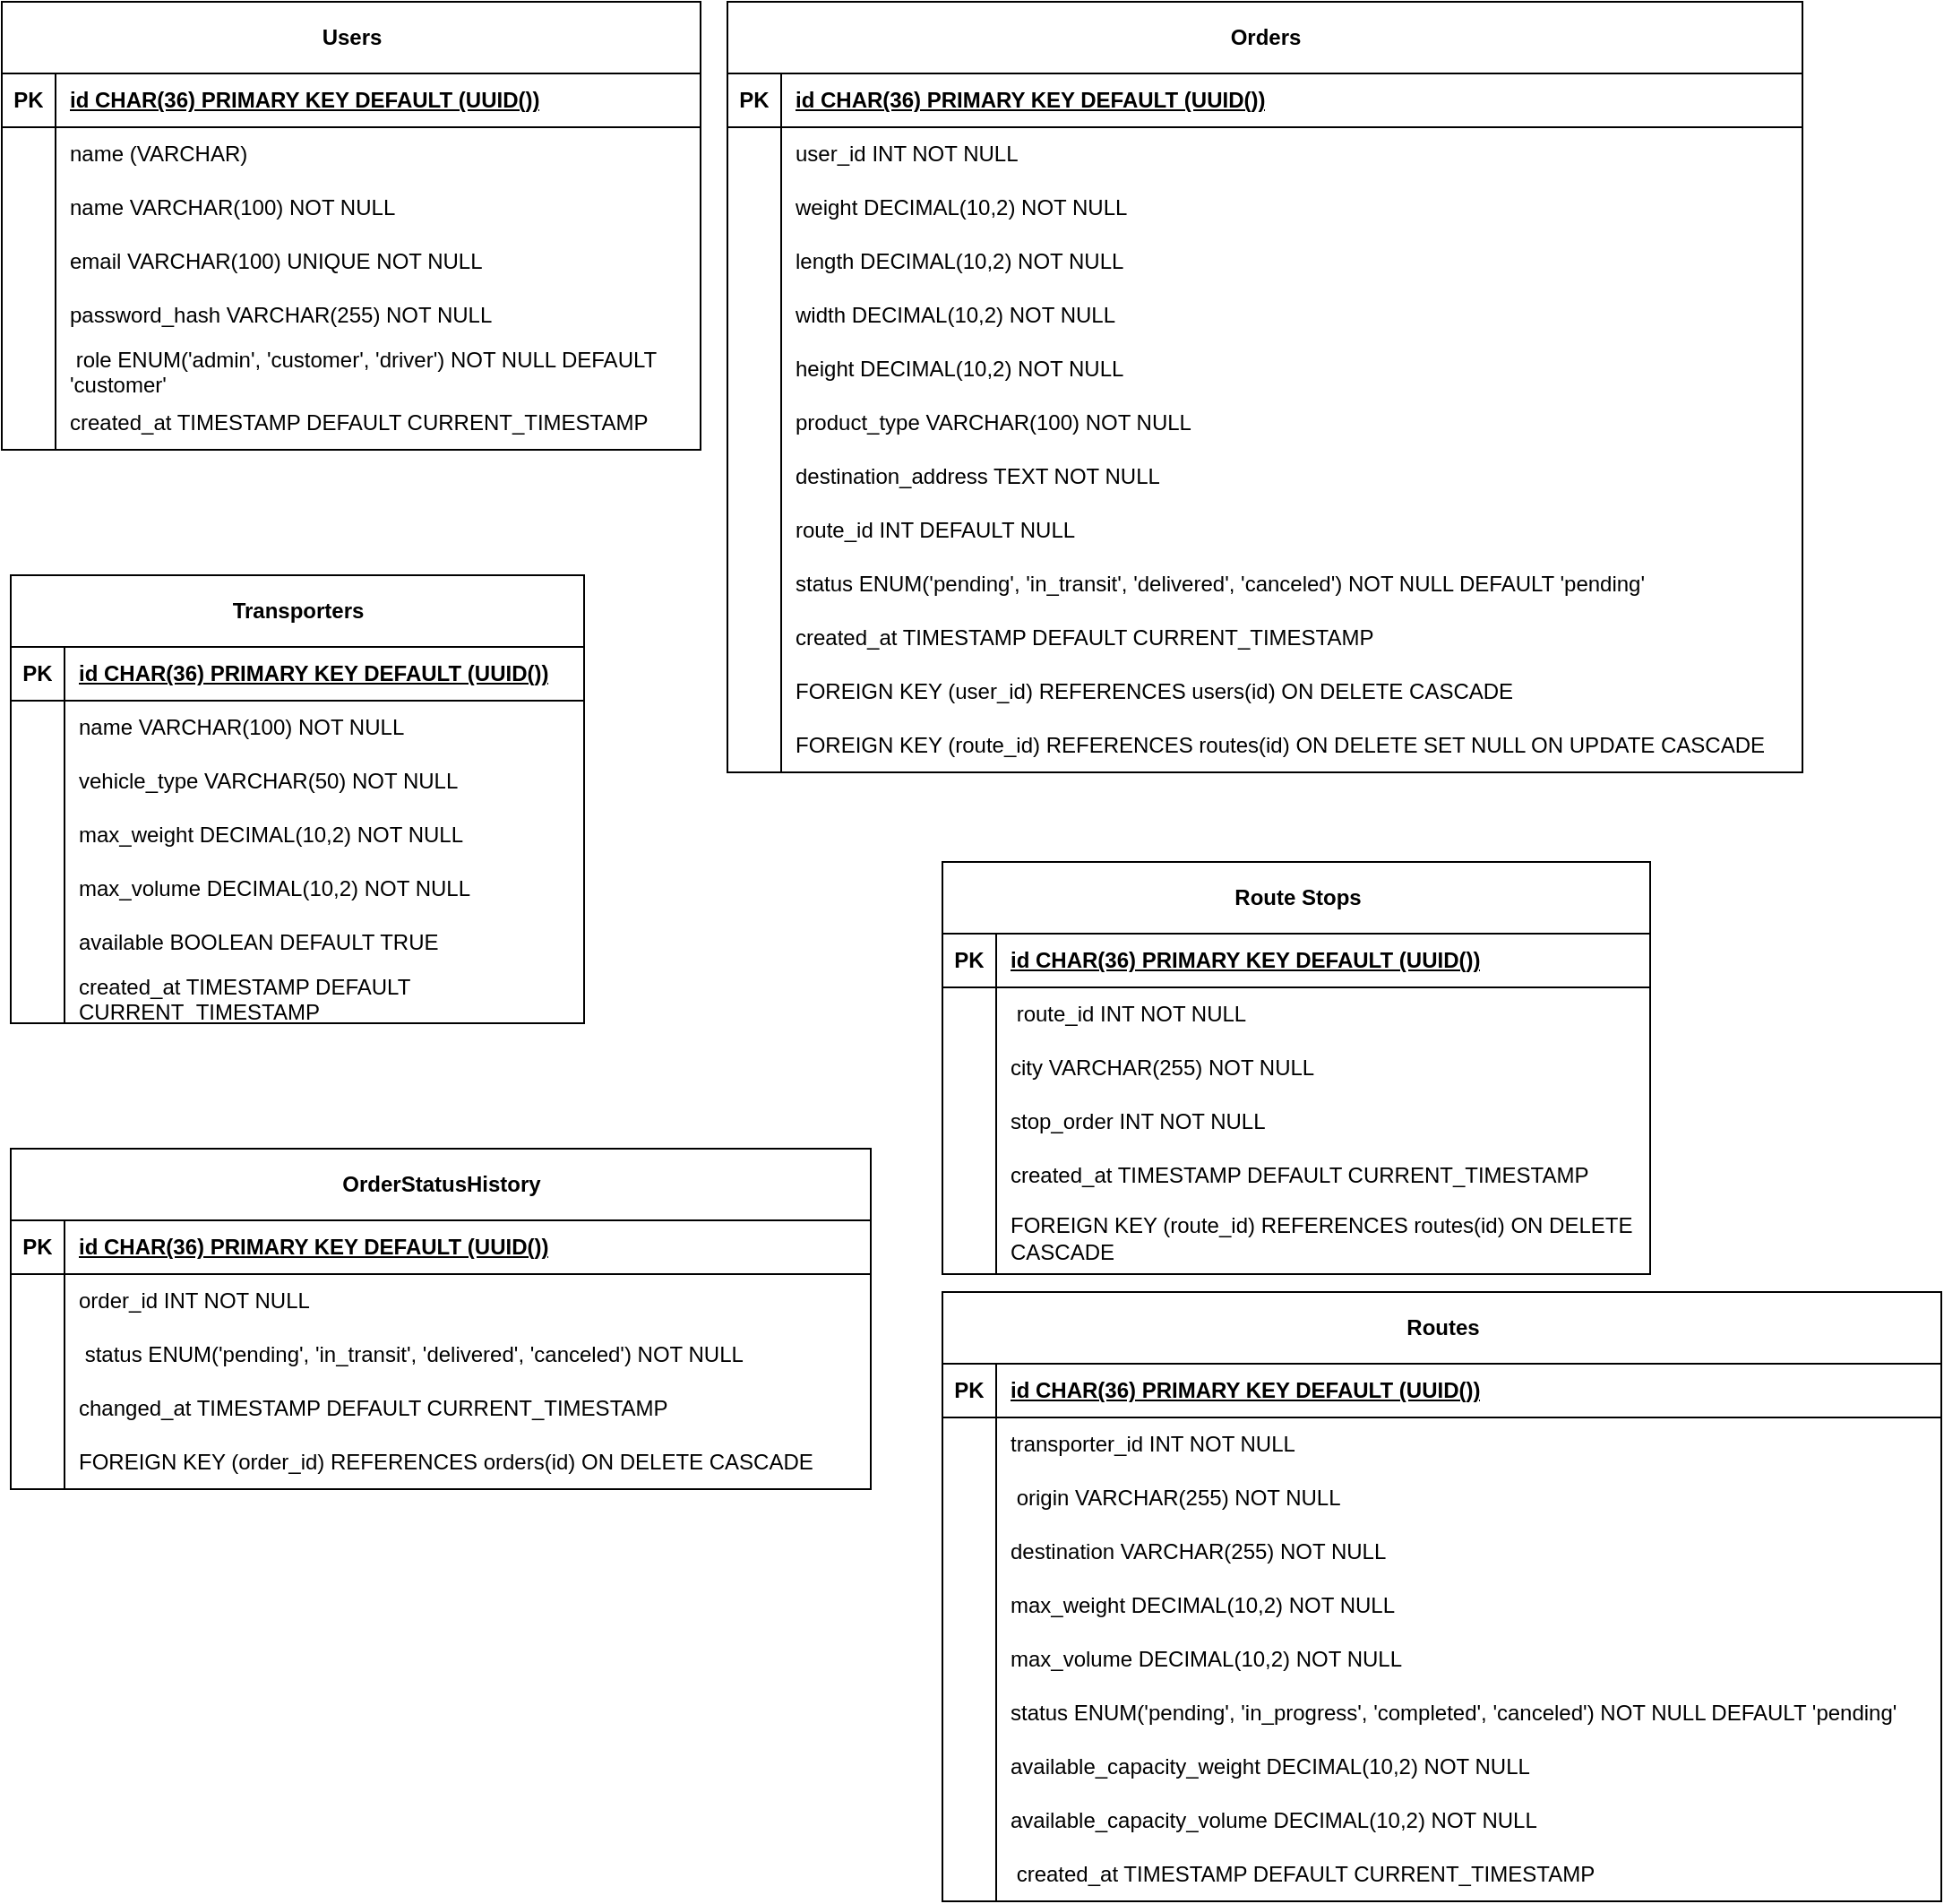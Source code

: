 <mxfile version="26.0.11">
  <diagram id="R2lEEEUBdFMjLlhIrx00" name="Page-1">
    <mxGraphModel dx="1163" dy="1170" grid="1" gridSize="10" guides="1" tooltips="1" connect="1" arrows="1" fold="1" page="1" pageScale="1" pageWidth="850" pageHeight="1100" math="0" shadow="0" extFonts="Permanent Marker^https://fonts.googleapis.com/css?family=Permanent+Marker">
      <root>
        <mxCell id="0" />
        <mxCell id="1" parent="0" />
        <mxCell id="r4s87fFPxj2cqv9Bb6Lu-6" value="Users" style="shape=table;startSize=40;container=1;collapsible=1;childLayout=tableLayout;fixedRows=1;rowLines=0;fontStyle=1;align=center;resizeLast=1;html=1;" vertex="1" parent="1">
          <mxGeometry x="35" y="40" width="390" height="250" as="geometry">
            <mxRectangle x="40" y="40" width="70" height="40" as="alternateBounds" />
          </mxGeometry>
        </mxCell>
        <mxCell id="r4s87fFPxj2cqv9Bb6Lu-7" value="" style="shape=tableRow;horizontal=0;startSize=0;swimlaneHead=0;swimlaneBody=0;fillColor=none;collapsible=0;dropTarget=0;points=[[0,0.5],[1,0.5]];portConstraint=eastwest;top=0;left=0;right=0;bottom=1;" vertex="1" parent="r4s87fFPxj2cqv9Bb6Lu-6">
          <mxGeometry y="40" width="390" height="30" as="geometry" />
        </mxCell>
        <mxCell id="r4s87fFPxj2cqv9Bb6Lu-8" value="PK" style="shape=partialRectangle;connectable=0;fillColor=none;top=0;left=0;bottom=0;right=0;fontStyle=1;overflow=hidden;whiteSpace=wrap;html=1;" vertex="1" parent="r4s87fFPxj2cqv9Bb6Lu-7">
          <mxGeometry width="30" height="30" as="geometry">
            <mxRectangle width="30" height="30" as="alternateBounds" />
          </mxGeometry>
        </mxCell>
        <mxCell id="r4s87fFPxj2cqv9Bb6Lu-9" value="id CHAR(36) PRIMARY KEY DEFAULT (UUID())" style="shape=partialRectangle;connectable=0;fillColor=none;top=0;left=0;bottom=0;right=0;align=left;spacingLeft=6;fontStyle=5;overflow=hidden;whiteSpace=wrap;html=1;" vertex="1" parent="r4s87fFPxj2cqv9Bb6Lu-7">
          <mxGeometry x="30" width="360" height="30" as="geometry">
            <mxRectangle width="360" height="30" as="alternateBounds" />
          </mxGeometry>
        </mxCell>
        <mxCell id="r4s87fFPxj2cqv9Bb6Lu-10" value="" style="shape=tableRow;horizontal=0;startSize=0;swimlaneHead=0;swimlaneBody=0;fillColor=none;collapsible=0;dropTarget=0;points=[[0,0.5],[1,0.5]];portConstraint=eastwest;top=0;left=0;right=0;bottom=0;" vertex="1" parent="r4s87fFPxj2cqv9Bb6Lu-6">
          <mxGeometry y="70" width="390" height="30" as="geometry" />
        </mxCell>
        <mxCell id="r4s87fFPxj2cqv9Bb6Lu-11" value="" style="shape=partialRectangle;connectable=0;fillColor=none;top=0;left=0;bottom=0;right=0;editable=1;overflow=hidden;whiteSpace=wrap;html=1;" vertex="1" parent="r4s87fFPxj2cqv9Bb6Lu-10">
          <mxGeometry width="30" height="30" as="geometry">
            <mxRectangle width="30" height="30" as="alternateBounds" />
          </mxGeometry>
        </mxCell>
        <mxCell id="r4s87fFPxj2cqv9Bb6Lu-12" value="&lt;span data-end=&quot;1705&quot; data-start=&quot;1697&quot;&gt;name&lt;/span&gt; (VARCHAR)" style="shape=partialRectangle;connectable=0;fillColor=none;top=0;left=0;bottom=0;right=0;align=left;spacingLeft=6;overflow=hidden;whiteSpace=wrap;html=1;" vertex="1" parent="r4s87fFPxj2cqv9Bb6Lu-10">
          <mxGeometry x="30" width="360" height="30" as="geometry">
            <mxRectangle width="360" height="30" as="alternateBounds" />
          </mxGeometry>
        </mxCell>
        <mxCell id="r4s87fFPxj2cqv9Bb6Lu-13" value="" style="shape=tableRow;horizontal=0;startSize=0;swimlaneHead=0;swimlaneBody=0;fillColor=none;collapsible=0;dropTarget=0;points=[[0,0.5],[1,0.5]];portConstraint=eastwest;top=0;left=0;right=0;bottom=0;" vertex="1" parent="r4s87fFPxj2cqv9Bb6Lu-6">
          <mxGeometry y="100" width="390" height="30" as="geometry" />
        </mxCell>
        <mxCell id="r4s87fFPxj2cqv9Bb6Lu-14" value="" style="shape=partialRectangle;connectable=0;fillColor=none;top=0;left=0;bottom=0;right=0;editable=1;overflow=hidden;whiteSpace=wrap;html=1;" vertex="1" parent="r4s87fFPxj2cqv9Bb6Lu-13">
          <mxGeometry width="30" height="30" as="geometry">
            <mxRectangle width="30" height="30" as="alternateBounds" />
          </mxGeometry>
        </mxCell>
        <mxCell id="r4s87fFPxj2cqv9Bb6Lu-15" value="name VARCHAR(100) NOT NULL" style="shape=partialRectangle;connectable=0;fillColor=none;top=0;left=0;bottom=0;right=0;align=left;spacingLeft=6;overflow=hidden;whiteSpace=wrap;html=1;" vertex="1" parent="r4s87fFPxj2cqv9Bb6Lu-13">
          <mxGeometry x="30" width="360" height="30" as="geometry">
            <mxRectangle width="360" height="30" as="alternateBounds" />
          </mxGeometry>
        </mxCell>
        <mxCell id="r4s87fFPxj2cqv9Bb6Lu-16" value="" style="shape=tableRow;horizontal=0;startSize=0;swimlaneHead=0;swimlaneBody=0;fillColor=none;collapsible=0;dropTarget=0;points=[[0,0.5],[1,0.5]];portConstraint=eastwest;top=0;left=0;right=0;bottom=0;" vertex="1" parent="r4s87fFPxj2cqv9Bb6Lu-6">
          <mxGeometry y="130" width="390" height="30" as="geometry" />
        </mxCell>
        <mxCell id="r4s87fFPxj2cqv9Bb6Lu-17" value="" style="shape=partialRectangle;connectable=0;fillColor=none;top=0;left=0;bottom=0;right=0;editable=1;overflow=hidden;whiteSpace=wrap;html=1;" vertex="1" parent="r4s87fFPxj2cqv9Bb6Lu-16">
          <mxGeometry width="30" height="30" as="geometry">
            <mxRectangle width="30" height="30" as="alternateBounds" />
          </mxGeometry>
        </mxCell>
        <mxCell id="r4s87fFPxj2cqv9Bb6Lu-18" value="email VARCHAR(100) UNIQUE NOT NULL" style="shape=partialRectangle;connectable=0;fillColor=none;top=0;left=0;bottom=0;right=0;align=left;spacingLeft=6;overflow=hidden;whiteSpace=wrap;html=1;" vertex="1" parent="r4s87fFPxj2cqv9Bb6Lu-16">
          <mxGeometry x="30" width="360" height="30" as="geometry">
            <mxRectangle width="360" height="30" as="alternateBounds" />
          </mxGeometry>
        </mxCell>
        <mxCell id="r4s87fFPxj2cqv9Bb6Lu-80" value="" style="shape=tableRow;horizontal=0;startSize=0;swimlaneHead=0;swimlaneBody=0;fillColor=none;collapsible=0;dropTarget=0;points=[[0,0.5],[1,0.5]];portConstraint=eastwest;top=0;left=0;right=0;bottom=0;" vertex="1" parent="r4s87fFPxj2cqv9Bb6Lu-6">
          <mxGeometry y="160" width="390" height="30" as="geometry" />
        </mxCell>
        <mxCell id="r4s87fFPxj2cqv9Bb6Lu-81" value="" style="shape=partialRectangle;connectable=0;fillColor=none;top=0;left=0;bottom=0;right=0;editable=1;overflow=hidden;whiteSpace=wrap;html=1;" vertex="1" parent="r4s87fFPxj2cqv9Bb6Lu-80">
          <mxGeometry width="30" height="30" as="geometry">
            <mxRectangle width="30" height="30" as="alternateBounds" />
          </mxGeometry>
        </mxCell>
        <mxCell id="r4s87fFPxj2cqv9Bb6Lu-82" value="password_hash VARCHAR(255) NOT NULL" style="shape=partialRectangle;connectable=0;fillColor=none;top=0;left=0;bottom=0;right=0;align=left;spacingLeft=6;overflow=hidden;whiteSpace=wrap;html=1;" vertex="1" parent="r4s87fFPxj2cqv9Bb6Lu-80">
          <mxGeometry x="30" width="360" height="30" as="geometry">
            <mxRectangle width="360" height="30" as="alternateBounds" />
          </mxGeometry>
        </mxCell>
        <mxCell id="r4s87fFPxj2cqv9Bb6Lu-83" value="" style="shape=tableRow;horizontal=0;startSize=0;swimlaneHead=0;swimlaneBody=0;fillColor=none;collapsible=0;dropTarget=0;points=[[0,0.5],[1,0.5]];portConstraint=eastwest;top=0;left=0;right=0;bottom=0;" vertex="1" parent="r4s87fFPxj2cqv9Bb6Lu-6">
          <mxGeometry y="190" width="390" height="30" as="geometry" />
        </mxCell>
        <mxCell id="r4s87fFPxj2cqv9Bb6Lu-84" value="" style="shape=partialRectangle;connectable=0;fillColor=none;top=0;left=0;bottom=0;right=0;editable=1;overflow=hidden;whiteSpace=wrap;html=1;" vertex="1" parent="r4s87fFPxj2cqv9Bb6Lu-83">
          <mxGeometry width="30" height="30" as="geometry">
            <mxRectangle width="30" height="30" as="alternateBounds" />
          </mxGeometry>
        </mxCell>
        <mxCell id="r4s87fFPxj2cqv9Bb6Lu-85" value="&amp;nbsp;role ENUM(&#39;admin&#39;, &#39;customer&#39;, &#39;driver&#39;) NOT NULL DEFAULT &#39;customer&#39;" style="shape=partialRectangle;connectable=0;fillColor=none;top=0;left=0;bottom=0;right=0;align=left;spacingLeft=6;overflow=hidden;whiteSpace=wrap;html=1;" vertex="1" parent="r4s87fFPxj2cqv9Bb6Lu-83">
          <mxGeometry x="30" width="360" height="30" as="geometry">
            <mxRectangle width="360" height="30" as="alternateBounds" />
          </mxGeometry>
        </mxCell>
        <mxCell id="r4s87fFPxj2cqv9Bb6Lu-101" value="" style="shape=tableRow;horizontal=0;startSize=0;swimlaneHead=0;swimlaneBody=0;fillColor=none;collapsible=0;dropTarget=0;points=[[0,0.5],[1,0.5]];portConstraint=eastwest;top=0;left=0;right=0;bottom=0;" vertex="1" parent="r4s87fFPxj2cqv9Bb6Lu-6">
          <mxGeometry y="220" width="390" height="30" as="geometry" />
        </mxCell>
        <mxCell id="r4s87fFPxj2cqv9Bb6Lu-102" value="" style="shape=partialRectangle;connectable=0;fillColor=none;top=0;left=0;bottom=0;right=0;editable=1;overflow=hidden;whiteSpace=wrap;html=1;" vertex="1" parent="r4s87fFPxj2cqv9Bb6Lu-101">
          <mxGeometry width="30" height="30" as="geometry">
            <mxRectangle width="30" height="30" as="alternateBounds" />
          </mxGeometry>
        </mxCell>
        <mxCell id="r4s87fFPxj2cqv9Bb6Lu-103" value="created_at TIMESTAMP DEFAULT CURRENT_TIMESTAMP" style="shape=partialRectangle;connectable=0;fillColor=none;top=0;left=0;bottom=0;right=0;align=left;spacingLeft=6;overflow=hidden;whiteSpace=wrap;html=1;" vertex="1" parent="r4s87fFPxj2cqv9Bb6Lu-101">
          <mxGeometry x="30" width="360" height="30" as="geometry">
            <mxRectangle width="360" height="30" as="alternateBounds" />
          </mxGeometry>
        </mxCell>
        <mxCell id="r4s87fFPxj2cqv9Bb6Lu-19" value="Orders" style="shape=table;startSize=40;container=1;collapsible=1;childLayout=tableLayout;fixedRows=1;rowLines=0;fontStyle=1;align=center;resizeLast=1;html=1;" vertex="1" parent="1">
          <mxGeometry x="440" y="40" width="600" height="430" as="geometry" />
        </mxCell>
        <mxCell id="r4s87fFPxj2cqv9Bb6Lu-20" value="" style="shape=tableRow;horizontal=0;startSize=0;swimlaneHead=0;swimlaneBody=0;fillColor=none;collapsible=0;dropTarget=0;points=[[0,0.5],[1,0.5]];portConstraint=eastwest;top=0;left=0;right=0;bottom=1;" vertex="1" parent="r4s87fFPxj2cqv9Bb6Lu-19">
          <mxGeometry y="40" width="600" height="30" as="geometry" />
        </mxCell>
        <mxCell id="r4s87fFPxj2cqv9Bb6Lu-21" value="PK" style="shape=partialRectangle;connectable=0;fillColor=none;top=0;left=0;bottom=0;right=0;fontStyle=1;overflow=hidden;whiteSpace=wrap;html=1;" vertex="1" parent="r4s87fFPxj2cqv9Bb6Lu-20">
          <mxGeometry width="30" height="30" as="geometry">
            <mxRectangle width="30" height="30" as="alternateBounds" />
          </mxGeometry>
        </mxCell>
        <mxCell id="r4s87fFPxj2cqv9Bb6Lu-22" value="id CHAR(36) PRIMARY KEY DEFAULT (UUID())" style="shape=partialRectangle;connectable=0;fillColor=none;top=0;left=0;bottom=0;right=0;align=left;spacingLeft=6;fontStyle=5;overflow=hidden;whiteSpace=wrap;html=1;" vertex="1" parent="r4s87fFPxj2cqv9Bb6Lu-20">
          <mxGeometry x="30" width="570" height="30" as="geometry">
            <mxRectangle width="570" height="30" as="alternateBounds" />
          </mxGeometry>
        </mxCell>
        <mxCell id="r4s87fFPxj2cqv9Bb6Lu-23" value="" style="shape=tableRow;horizontal=0;startSize=0;swimlaneHead=0;swimlaneBody=0;fillColor=none;collapsible=0;dropTarget=0;points=[[0,0.5],[1,0.5]];portConstraint=eastwest;top=0;left=0;right=0;bottom=0;" vertex="1" parent="r4s87fFPxj2cqv9Bb6Lu-19">
          <mxGeometry y="70" width="600" height="30" as="geometry" />
        </mxCell>
        <mxCell id="r4s87fFPxj2cqv9Bb6Lu-24" value="" style="shape=partialRectangle;connectable=0;fillColor=none;top=0;left=0;bottom=0;right=0;editable=1;overflow=hidden;whiteSpace=wrap;html=1;" vertex="1" parent="r4s87fFPxj2cqv9Bb6Lu-23">
          <mxGeometry width="30" height="30" as="geometry">
            <mxRectangle width="30" height="30" as="alternateBounds" />
          </mxGeometry>
        </mxCell>
        <mxCell id="r4s87fFPxj2cqv9Bb6Lu-25" value="user_id INT NOT NULL" style="shape=partialRectangle;connectable=0;fillColor=none;top=0;left=0;bottom=0;right=0;align=left;spacingLeft=6;overflow=hidden;whiteSpace=wrap;html=1;" vertex="1" parent="r4s87fFPxj2cqv9Bb6Lu-23">
          <mxGeometry x="30" width="570" height="30" as="geometry">
            <mxRectangle width="570" height="30" as="alternateBounds" />
          </mxGeometry>
        </mxCell>
        <mxCell id="r4s87fFPxj2cqv9Bb6Lu-26" value="" style="shape=tableRow;horizontal=0;startSize=0;swimlaneHead=0;swimlaneBody=0;fillColor=none;collapsible=0;dropTarget=0;points=[[0,0.5],[1,0.5]];portConstraint=eastwest;top=0;left=0;right=0;bottom=0;" vertex="1" parent="r4s87fFPxj2cqv9Bb6Lu-19">
          <mxGeometry y="100" width="600" height="30" as="geometry" />
        </mxCell>
        <mxCell id="r4s87fFPxj2cqv9Bb6Lu-27" value="" style="shape=partialRectangle;connectable=0;fillColor=none;top=0;left=0;bottom=0;right=0;editable=1;overflow=hidden;whiteSpace=wrap;html=1;" vertex="1" parent="r4s87fFPxj2cqv9Bb6Lu-26">
          <mxGeometry width="30" height="30" as="geometry">
            <mxRectangle width="30" height="30" as="alternateBounds" />
          </mxGeometry>
        </mxCell>
        <mxCell id="r4s87fFPxj2cqv9Bb6Lu-28" value="weight DECIMAL(10,2) NOT NULL" style="shape=partialRectangle;connectable=0;fillColor=none;top=0;left=0;bottom=0;right=0;align=left;spacingLeft=6;overflow=hidden;whiteSpace=wrap;html=1;" vertex="1" parent="r4s87fFPxj2cqv9Bb6Lu-26">
          <mxGeometry x="30" width="570" height="30" as="geometry">
            <mxRectangle width="570" height="30" as="alternateBounds" />
          </mxGeometry>
        </mxCell>
        <mxCell id="r4s87fFPxj2cqv9Bb6Lu-29" value="" style="shape=tableRow;horizontal=0;startSize=0;swimlaneHead=0;swimlaneBody=0;fillColor=none;collapsible=0;dropTarget=0;points=[[0,0.5],[1,0.5]];portConstraint=eastwest;top=0;left=0;right=0;bottom=0;" vertex="1" parent="r4s87fFPxj2cqv9Bb6Lu-19">
          <mxGeometry y="130" width="600" height="30" as="geometry" />
        </mxCell>
        <mxCell id="r4s87fFPxj2cqv9Bb6Lu-30" value="" style="shape=partialRectangle;connectable=0;fillColor=none;top=0;left=0;bottom=0;right=0;editable=1;overflow=hidden;whiteSpace=wrap;html=1;" vertex="1" parent="r4s87fFPxj2cqv9Bb6Lu-29">
          <mxGeometry width="30" height="30" as="geometry">
            <mxRectangle width="30" height="30" as="alternateBounds" />
          </mxGeometry>
        </mxCell>
        <mxCell id="r4s87fFPxj2cqv9Bb6Lu-31" value="length DECIMAL(10,2) NOT NULL" style="shape=partialRectangle;connectable=0;fillColor=none;top=0;left=0;bottom=0;right=0;align=left;spacingLeft=6;overflow=hidden;whiteSpace=wrap;html=1;" vertex="1" parent="r4s87fFPxj2cqv9Bb6Lu-29">
          <mxGeometry x="30" width="570" height="30" as="geometry">
            <mxRectangle width="570" height="30" as="alternateBounds" />
          </mxGeometry>
        </mxCell>
        <mxCell id="r4s87fFPxj2cqv9Bb6Lu-86" value="" style="shape=tableRow;horizontal=0;startSize=0;swimlaneHead=0;swimlaneBody=0;fillColor=none;collapsible=0;dropTarget=0;points=[[0,0.5],[1,0.5]];portConstraint=eastwest;top=0;left=0;right=0;bottom=0;" vertex="1" parent="r4s87fFPxj2cqv9Bb6Lu-19">
          <mxGeometry y="160" width="600" height="30" as="geometry" />
        </mxCell>
        <mxCell id="r4s87fFPxj2cqv9Bb6Lu-87" value="" style="shape=partialRectangle;connectable=0;fillColor=none;top=0;left=0;bottom=0;right=0;editable=1;overflow=hidden;whiteSpace=wrap;html=1;" vertex="1" parent="r4s87fFPxj2cqv9Bb6Lu-86">
          <mxGeometry width="30" height="30" as="geometry">
            <mxRectangle width="30" height="30" as="alternateBounds" />
          </mxGeometry>
        </mxCell>
        <mxCell id="r4s87fFPxj2cqv9Bb6Lu-88" value="width DECIMAL(10,2) NOT NULL" style="shape=partialRectangle;connectable=0;fillColor=none;top=0;left=0;bottom=0;right=0;align=left;spacingLeft=6;overflow=hidden;whiteSpace=wrap;html=1;" vertex="1" parent="r4s87fFPxj2cqv9Bb6Lu-86">
          <mxGeometry x="30" width="570" height="30" as="geometry">
            <mxRectangle width="570" height="30" as="alternateBounds" />
          </mxGeometry>
        </mxCell>
        <mxCell id="r4s87fFPxj2cqv9Bb6Lu-89" value="" style="shape=tableRow;horizontal=0;startSize=0;swimlaneHead=0;swimlaneBody=0;fillColor=none;collapsible=0;dropTarget=0;points=[[0,0.5],[1,0.5]];portConstraint=eastwest;top=0;left=0;right=0;bottom=0;" vertex="1" parent="r4s87fFPxj2cqv9Bb6Lu-19">
          <mxGeometry y="190" width="600" height="30" as="geometry" />
        </mxCell>
        <mxCell id="r4s87fFPxj2cqv9Bb6Lu-90" value="" style="shape=partialRectangle;connectable=0;fillColor=none;top=0;left=0;bottom=0;right=0;editable=1;overflow=hidden;whiteSpace=wrap;html=1;" vertex="1" parent="r4s87fFPxj2cqv9Bb6Lu-89">
          <mxGeometry width="30" height="30" as="geometry">
            <mxRectangle width="30" height="30" as="alternateBounds" />
          </mxGeometry>
        </mxCell>
        <mxCell id="r4s87fFPxj2cqv9Bb6Lu-91" value="height DECIMAL(10,2) NOT NULL" style="shape=partialRectangle;connectable=0;fillColor=none;top=0;left=0;bottom=0;right=0;align=left;spacingLeft=6;overflow=hidden;whiteSpace=wrap;html=1;" vertex="1" parent="r4s87fFPxj2cqv9Bb6Lu-89">
          <mxGeometry x="30" width="570" height="30" as="geometry">
            <mxRectangle width="570" height="30" as="alternateBounds" />
          </mxGeometry>
        </mxCell>
        <mxCell id="r4s87fFPxj2cqv9Bb6Lu-92" value="" style="shape=tableRow;horizontal=0;startSize=0;swimlaneHead=0;swimlaneBody=0;fillColor=none;collapsible=0;dropTarget=0;points=[[0,0.5],[1,0.5]];portConstraint=eastwest;top=0;left=0;right=0;bottom=0;" vertex="1" parent="r4s87fFPxj2cqv9Bb6Lu-19">
          <mxGeometry y="220" width="600" height="30" as="geometry" />
        </mxCell>
        <mxCell id="r4s87fFPxj2cqv9Bb6Lu-93" value="" style="shape=partialRectangle;connectable=0;fillColor=none;top=0;left=0;bottom=0;right=0;editable=1;overflow=hidden;whiteSpace=wrap;html=1;" vertex="1" parent="r4s87fFPxj2cqv9Bb6Lu-92">
          <mxGeometry width="30" height="30" as="geometry">
            <mxRectangle width="30" height="30" as="alternateBounds" />
          </mxGeometry>
        </mxCell>
        <mxCell id="r4s87fFPxj2cqv9Bb6Lu-94" value="product_type VARCHAR(100) NOT NULL" style="shape=partialRectangle;connectable=0;fillColor=none;top=0;left=0;bottom=0;right=0;align=left;spacingLeft=6;overflow=hidden;whiteSpace=wrap;html=1;" vertex="1" parent="r4s87fFPxj2cqv9Bb6Lu-92">
          <mxGeometry x="30" width="570" height="30" as="geometry">
            <mxRectangle width="570" height="30" as="alternateBounds" />
          </mxGeometry>
        </mxCell>
        <mxCell id="r4s87fFPxj2cqv9Bb6Lu-95" value="" style="shape=tableRow;horizontal=0;startSize=0;swimlaneHead=0;swimlaneBody=0;fillColor=none;collapsible=0;dropTarget=0;points=[[0,0.5],[1,0.5]];portConstraint=eastwest;top=0;left=0;right=0;bottom=0;" vertex="1" parent="r4s87fFPxj2cqv9Bb6Lu-19">
          <mxGeometry y="250" width="600" height="30" as="geometry" />
        </mxCell>
        <mxCell id="r4s87fFPxj2cqv9Bb6Lu-96" value="" style="shape=partialRectangle;connectable=0;fillColor=none;top=0;left=0;bottom=0;right=0;editable=1;overflow=hidden;whiteSpace=wrap;html=1;" vertex="1" parent="r4s87fFPxj2cqv9Bb6Lu-95">
          <mxGeometry width="30" height="30" as="geometry">
            <mxRectangle width="30" height="30" as="alternateBounds" />
          </mxGeometry>
        </mxCell>
        <mxCell id="r4s87fFPxj2cqv9Bb6Lu-97" value="destination_address TEXT NOT NULL" style="shape=partialRectangle;connectable=0;fillColor=none;top=0;left=0;bottom=0;right=0;align=left;spacingLeft=6;overflow=hidden;whiteSpace=wrap;html=1;" vertex="1" parent="r4s87fFPxj2cqv9Bb6Lu-95">
          <mxGeometry x="30" width="570" height="30" as="geometry">
            <mxRectangle width="570" height="30" as="alternateBounds" />
          </mxGeometry>
        </mxCell>
        <mxCell id="r4s87fFPxj2cqv9Bb6Lu-98" value="" style="shape=tableRow;horizontal=0;startSize=0;swimlaneHead=0;swimlaneBody=0;fillColor=none;collapsible=0;dropTarget=0;points=[[0,0.5],[1,0.5]];portConstraint=eastwest;top=0;left=0;right=0;bottom=0;" vertex="1" parent="r4s87fFPxj2cqv9Bb6Lu-19">
          <mxGeometry y="280" width="600" height="30" as="geometry" />
        </mxCell>
        <mxCell id="r4s87fFPxj2cqv9Bb6Lu-99" value="" style="shape=partialRectangle;connectable=0;fillColor=none;top=0;left=0;bottom=0;right=0;editable=1;overflow=hidden;whiteSpace=wrap;html=1;" vertex="1" parent="r4s87fFPxj2cqv9Bb6Lu-98">
          <mxGeometry width="30" height="30" as="geometry">
            <mxRectangle width="30" height="30" as="alternateBounds" />
          </mxGeometry>
        </mxCell>
        <mxCell id="r4s87fFPxj2cqv9Bb6Lu-100" value="route_id INT DEFAULT NULL" style="shape=partialRectangle;connectable=0;fillColor=none;top=0;left=0;bottom=0;right=0;align=left;spacingLeft=6;overflow=hidden;whiteSpace=wrap;html=1;" vertex="1" parent="r4s87fFPxj2cqv9Bb6Lu-98">
          <mxGeometry x="30" width="570" height="30" as="geometry">
            <mxRectangle width="570" height="30" as="alternateBounds" />
          </mxGeometry>
        </mxCell>
        <mxCell id="r4s87fFPxj2cqv9Bb6Lu-104" value="" style="shape=tableRow;horizontal=0;startSize=0;swimlaneHead=0;swimlaneBody=0;fillColor=none;collapsible=0;dropTarget=0;points=[[0,0.5],[1,0.5]];portConstraint=eastwest;top=0;left=0;right=0;bottom=0;" vertex="1" parent="r4s87fFPxj2cqv9Bb6Lu-19">
          <mxGeometry y="310" width="600" height="30" as="geometry" />
        </mxCell>
        <mxCell id="r4s87fFPxj2cqv9Bb6Lu-105" value="" style="shape=partialRectangle;connectable=0;fillColor=none;top=0;left=0;bottom=0;right=0;editable=1;overflow=hidden;whiteSpace=wrap;html=1;" vertex="1" parent="r4s87fFPxj2cqv9Bb6Lu-104">
          <mxGeometry width="30" height="30" as="geometry">
            <mxRectangle width="30" height="30" as="alternateBounds" />
          </mxGeometry>
        </mxCell>
        <mxCell id="r4s87fFPxj2cqv9Bb6Lu-106" value="status ENUM(&#39;pending&#39;, &#39;in_transit&#39;, &#39;delivered&#39;, &#39;canceled&#39;) NOT NULL DEFAULT &#39;pending&#39;" style="shape=partialRectangle;connectable=0;fillColor=none;top=0;left=0;bottom=0;right=0;align=left;spacingLeft=6;overflow=hidden;whiteSpace=wrap;html=1;" vertex="1" parent="r4s87fFPxj2cqv9Bb6Lu-104">
          <mxGeometry x="30" width="570" height="30" as="geometry">
            <mxRectangle width="570" height="30" as="alternateBounds" />
          </mxGeometry>
        </mxCell>
        <mxCell id="r4s87fFPxj2cqv9Bb6Lu-107" value="" style="shape=tableRow;horizontal=0;startSize=0;swimlaneHead=0;swimlaneBody=0;fillColor=none;collapsible=0;dropTarget=0;points=[[0,0.5],[1,0.5]];portConstraint=eastwest;top=0;left=0;right=0;bottom=0;" vertex="1" parent="r4s87fFPxj2cqv9Bb6Lu-19">
          <mxGeometry y="340" width="600" height="30" as="geometry" />
        </mxCell>
        <mxCell id="r4s87fFPxj2cqv9Bb6Lu-108" value="" style="shape=partialRectangle;connectable=0;fillColor=none;top=0;left=0;bottom=0;right=0;editable=1;overflow=hidden;whiteSpace=wrap;html=1;" vertex="1" parent="r4s87fFPxj2cqv9Bb6Lu-107">
          <mxGeometry width="30" height="30" as="geometry">
            <mxRectangle width="30" height="30" as="alternateBounds" />
          </mxGeometry>
        </mxCell>
        <mxCell id="r4s87fFPxj2cqv9Bb6Lu-109" value="created_at TIMESTAMP DEFAULT CURRENT_TIMESTAMP" style="shape=partialRectangle;connectable=0;fillColor=none;top=0;left=0;bottom=0;right=0;align=left;spacingLeft=6;overflow=hidden;whiteSpace=wrap;html=1;" vertex="1" parent="r4s87fFPxj2cqv9Bb6Lu-107">
          <mxGeometry x="30" width="570" height="30" as="geometry">
            <mxRectangle width="570" height="30" as="alternateBounds" />
          </mxGeometry>
        </mxCell>
        <mxCell id="r4s87fFPxj2cqv9Bb6Lu-110" value="" style="shape=tableRow;horizontal=0;startSize=0;swimlaneHead=0;swimlaneBody=0;fillColor=none;collapsible=0;dropTarget=0;points=[[0,0.5],[1,0.5]];portConstraint=eastwest;top=0;left=0;right=0;bottom=0;" vertex="1" parent="r4s87fFPxj2cqv9Bb6Lu-19">
          <mxGeometry y="370" width="600" height="30" as="geometry" />
        </mxCell>
        <mxCell id="r4s87fFPxj2cqv9Bb6Lu-111" value="" style="shape=partialRectangle;connectable=0;fillColor=none;top=0;left=0;bottom=0;right=0;editable=1;overflow=hidden;whiteSpace=wrap;html=1;" vertex="1" parent="r4s87fFPxj2cqv9Bb6Lu-110">
          <mxGeometry width="30" height="30" as="geometry">
            <mxRectangle width="30" height="30" as="alternateBounds" />
          </mxGeometry>
        </mxCell>
        <mxCell id="r4s87fFPxj2cqv9Bb6Lu-112" value="FOREIGN KEY (user_id) REFERENCES users(id) ON DELETE CASCADE" style="shape=partialRectangle;connectable=0;fillColor=none;top=0;left=0;bottom=0;right=0;align=left;spacingLeft=6;overflow=hidden;whiteSpace=wrap;html=1;" vertex="1" parent="r4s87fFPxj2cqv9Bb6Lu-110">
          <mxGeometry x="30" width="570" height="30" as="geometry">
            <mxRectangle width="570" height="30" as="alternateBounds" />
          </mxGeometry>
        </mxCell>
        <mxCell id="r4s87fFPxj2cqv9Bb6Lu-113" value="" style="shape=tableRow;horizontal=0;startSize=0;swimlaneHead=0;swimlaneBody=0;fillColor=none;collapsible=0;dropTarget=0;points=[[0,0.5],[1,0.5]];portConstraint=eastwest;top=0;left=0;right=0;bottom=0;" vertex="1" parent="r4s87fFPxj2cqv9Bb6Lu-19">
          <mxGeometry y="400" width="600" height="30" as="geometry" />
        </mxCell>
        <mxCell id="r4s87fFPxj2cqv9Bb6Lu-114" value="" style="shape=partialRectangle;connectable=0;fillColor=none;top=0;left=0;bottom=0;right=0;editable=1;overflow=hidden;whiteSpace=wrap;html=1;" vertex="1" parent="r4s87fFPxj2cqv9Bb6Lu-113">
          <mxGeometry width="30" height="30" as="geometry">
            <mxRectangle width="30" height="30" as="alternateBounds" />
          </mxGeometry>
        </mxCell>
        <mxCell id="r4s87fFPxj2cqv9Bb6Lu-115" value="FOREIGN KEY (route_id) REFERENCES routes(id) ON DELETE SET NULL ON UPDATE CASCADE" style="shape=partialRectangle;connectable=0;fillColor=none;top=0;left=0;bottom=0;right=0;align=left;spacingLeft=6;overflow=hidden;whiteSpace=wrap;html=1;" vertex="1" parent="r4s87fFPxj2cqv9Bb6Lu-113">
          <mxGeometry x="30" width="570" height="30" as="geometry">
            <mxRectangle width="570" height="30" as="alternateBounds" />
          </mxGeometry>
        </mxCell>
        <mxCell id="r4s87fFPxj2cqv9Bb6Lu-32" value="Transporters" style="shape=table;startSize=40;container=1;collapsible=1;childLayout=tableLayout;fixedRows=1;rowLines=0;fontStyle=1;align=center;resizeLast=1;html=1;" vertex="1" parent="1">
          <mxGeometry x="40" y="360" width="320" height="250" as="geometry" />
        </mxCell>
        <mxCell id="r4s87fFPxj2cqv9Bb6Lu-33" value="" style="shape=tableRow;horizontal=0;startSize=0;swimlaneHead=0;swimlaneBody=0;fillColor=none;collapsible=0;dropTarget=0;points=[[0,0.5],[1,0.5]];portConstraint=eastwest;top=0;left=0;right=0;bottom=1;" vertex="1" parent="r4s87fFPxj2cqv9Bb6Lu-32">
          <mxGeometry y="40" width="320" height="30" as="geometry" />
        </mxCell>
        <mxCell id="r4s87fFPxj2cqv9Bb6Lu-34" value="PK" style="shape=partialRectangle;connectable=0;fillColor=none;top=0;left=0;bottom=0;right=0;fontStyle=1;overflow=hidden;whiteSpace=wrap;html=1;" vertex="1" parent="r4s87fFPxj2cqv9Bb6Lu-33">
          <mxGeometry width="30" height="30" as="geometry">
            <mxRectangle width="30" height="30" as="alternateBounds" />
          </mxGeometry>
        </mxCell>
        <mxCell id="r4s87fFPxj2cqv9Bb6Lu-35" value="id CHAR(36) PRIMARY KEY DEFAULT (UUID())" style="shape=partialRectangle;connectable=0;fillColor=none;top=0;left=0;bottom=0;right=0;align=left;spacingLeft=6;fontStyle=5;overflow=hidden;whiteSpace=wrap;html=1;" vertex="1" parent="r4s87fFPxj2cqv9Bb6Lu-33">
          <mxGeometry x="30" width="290" height="30" as="geometry">
            <mxRectangle width="290" height="30" as="alternateBounds" />
          </mxGeometry>
        </mxCell>
        <mxCell id="r4s87fFPxj2cqv9Bb6Lu-36" value="" style="shape=tableRow;horizontal=0;startSize=0;swimlaneHead=0;swimlaneBody=0;fillColor=none;collapsible=0;dropTarget=0;points=[[0,0.5],[1,0.5]];portConstraint=eastwest;top=0;left=0;right=0;bottom=0;" vertex="1" parent="r4s87fFPxj2cqv9Bb6Lu-32">
          <mxGeometry y="70" width="320" height="30" as="geometry" />
        </mxCell>
        <mxCell id="r4s87fFPxj2cqv9Bb6Lu-37" value="" style="shape=partialRectangle;connectable=0;fillColor=none;top=0;left=0;bottom=0;right=0;editable=1;overflow=hidden;whiteSpace=wrap;html=1;" vertex="1" parent="r4s87fFPxj2cqv9Bb6Lu-36">
          <mxGeometry width="30" height="30" as="geometry">
            <mxRectangle width="30" height="30" as="alternateBounds" />
          </mxGeometry>
        </mxCell>
        <mxCell id="r4s87fFPxj2cqv9Bb6Lu-38" value="name VARCHAR(100) NOT NULL" style="shape=partialRectangle;connectable=0;fillColor=none;top=0;left=0;bottom=0;right=0;align=left;spacingLeft=6;overflow=hidden;whiteSpace=wrap;html=1;" vertex="1" parent="r4s87fFPxj2cqv9Bb6Lu-36">
          <mxGeometry x="30" width="290" height="30" as="geometry">
            <mxRectangle width="290" height="30" as="alternateBounds" />
          </mxGeometry>
        </mxCell>
        <mxCell id="r4s87fFPxj2cqv9Bb6Lu-39" value="" style="shape=tableRow;horizontal=0;startSize=0;swimlaneHead=0;swimlaneBody=0;fillColor=none;collapsible=0;dropTarget=0;points=[[0,0.5],[1,0.5]];portConstraint=eastwest;top=0;left=0;right=0;bottom=0;" vertex="1" parent="r4s87fFPxj2cqv9Bb6Lu-32">
          <mxGeometry y="100" width="320" height="30" as="geometry" />
        </mxCell>
        <mxCell id="r4s87fFPxj2cqv9Bb6Lu-40" value="" style="shape=partialRectangle;connectable=0;fillColor=none;top=0;left=0;bottom=0;right=0;editable=1;overflow=hidden;whiteSpace=wrap;html=1;" vertex="1" parent="r4s87fFPxj2cqv9Bb6Lu-39">
          <mxGeometry width="30" height="30" as="geometry">
            <mxRectangle width="30" height="30" as="alternateBounds" />
          </mxGeometry>
        </mxCell>
        <mxCell id="r4s87fFPxj2cqv9Bb6Lu-41" value="vehicle_type VARCHAR(50) NOT NULL" style="shape=partialRectangle;connectable=0;fillColor=none;top=0;left=0;bottom=0;right=0;align=left;spacingLeft=6;overflow=hidden;whiteSpace=wrap;html=1;" vertex="1" parent="r4s87fFPxj2cqv9Bb6Lu-39">
          <mxGeometry x="30" width="290" height="30" as="geometry">
            <mxRectangle width="290" height="30" as="alternateBounds" />
          </mxGeometry>
        </mxCell>
        <mxCell id="r4s87fFPxj2cqv9Bb6Lu-42" value="" style="shape=tableRow;horizontal=0;startSize=0;swimlaneHead=0;swimlaneBody=0;fillColor=none;collapsible=0;dropTarget=0;points=[[0,0.5],[1,0.5]];portConstraint=eastwest;top=0;left=0;right=0;bottom=0;" vertex="1" parent="r4s87fFPxj2cqv9Bb6Lu-32">
          <mxGeometry y="130" width="320" height="30" as="geometry" />
        </mxCell>
        <mxCell id="r4s87fFPxj2cqv9Bb6Lu-43" value="" style="shape=partialRectangle;connectable=0;fillColor=none;top=0;left=0;bottom=0;right=0;editable=1;overflow=hidden;whiteSpace=wrap;html=1;" vertex="1" parent="r4s87fFPxj2cqv9Bb6Lu-42">
          <mxGeometry width="30" height="30" as="geometry">
            <mxRectangle width="30" height="30" as="alternateBounds" />
          </mxGeometry>
        </mxCell>
        <mxCell id="r4s87fFPxj2cqv9Bb6Lu-44" value="max_weight DECIMAL(10,2) NOT NULL" style="shape=partialRectangle;connectable=0;fillColor=none;top=0;left=0;bottom=0;right=0;align=left;spacingLeft=6;overflow=hidden;whiteSpace=wrap;html=1;" vertex="1" parent="r4s87fFPxj2cqv9Bb6Lu-42">
          <mxGeometry x="30" width="290" height="30" as="geometry">
            <mxRectangle width="290" height="30" as="alternateBounds" />
          </mxGeometry>
        </mxCell>
        <mxCell id="r4s87fFPxj2cqv9Bb6Lu-160" value="" style="shape=tableRow;horizontal=0;startSize=0;swimlaneHead=0;swimlaneBody=0;fillColor=none;collapsible=0;dropTarget=0;points=[[0,0.5],[1,0.5]];portConstraint=eastwest;top=0;left=0;right=0;bottom=0;" vertex="1" parent="r4s87fFPxj2cqv9Bb6Lu-32">
          <mxGeometry y="160" width="320" height="30" as="geometry" />
        </mxCell>
        <mxCell id="r4s87fFPxj2cqv9Bb6Lu-161" value="" style="shape=partialRectangle;connectable=0;fillColor=none;top=0;left=0;bottom=0;right=0;editable=1;overflow=hidden;whiteSpace=wrap;html=1;" vertex="1" parent="r4s87fFPxj2cqv9Bb6Lu-160">
          <mxGeometry width="30" height="30" as="geometry">
            <mxRectangle width="30" height="30" as="alternateBounds" />
          </mxGeometry>
        </mxCell>
        <mxCell id="r4s87fFPxj2cqv9Bb6Lu-162" value="max_volume DECIMAL(10,2) NOT NULL" style="shape=partialRectangle;connectable=0;fillColor=none;top=0;left=0;bottom=0;right=0;align=left;spacingLeft=6;overflow=hidden;whiteSpace=wrap;html=1;" vertex="1" parent="r4s87fFPxj2cqv9Bb6Lu-160">
          <mxGeometry x="30" width="290" height="30" as="geometry">
            <mxRectangle width="290" height="30" as="alternateBounds" />
          </mxGeometry>
        </mxCell>
        <mxCell id="r4s87fFPxj2cqv9Bb6Lu-163" value="" style="shape=tableRow;horizontal=0;startSize=0;swimlaneHead=0;swimlaneBody=0;fillColor=none;collapsible=0;dropTarget=0;points=[[0,0.5],[1,0.5]];portConstraint=eastwest;top=0;left=0;right=0;bottom=0;" vertex="1" parent="r4s87fFPxj2cqv9Bb6Lu-32">
          <mxGeometry y="190" width="320" height="30" as="geometry" />
        </mxCell>
        <mxCell id="r4s87fFPxj2cqv9Bb6Lu-164" value="" style="shape=partialRectangle;connectable=0;fillColor=none;top=0;left=0;bottom=0;right=0;editable=1;overflow=hidden;whiteSpace=wrap;html=1;" vertex="1" parent="r4s87fFPxj2cqv9Bb6Lu-163">
          <mxGeometry width="30" height="30" as="geometry">
            <mxRectangle width="30" height="30" as="alternateBounds" />
          </mxGeometry>
        </mxCell>
        <mxCell id="r4s87fFPxj2cqv9Bb6Lu-165" value="available BOOLEAN DEFAULT TRUE" style="shape=partialRectangle;connectable=0;fillColor=none;top=0;left=0;bottom=0;right=0;align=left;spacingLeft=6;overflow=hidden;whiteSpace=wrap;html=1;" vertex="1" parent="r4s87fFPxj2cqv9Bb6Lu-163">
          <mxGeometry x="30" width="290" height="30" as="geometry">
            <mxRectangle width="290" height="30" as="alternateBounds" />
          </mxGeometry>
        </mxCell>
        <mxCell id="r4s87fFPxj2cqv9Bb6Lu-166" value="" style="shape=tableRow;horizontal=0;startSize=0;swimlaneHead=0;swimlaneBody=0;fillColor=none;collapsible=0;dropTarget=0;points=[[0,0.5],[1,0.5]];portConstraint=eastwest;top=0;left=0;right=0;bottom=0;" vertex="1" parent="r4s87fFPxj2cqv9Bb6Lu-32">
          <mxGeometry y="220" width="320" height="30" as="geometry" />
        </mxCell>
        <mxCell id="r4s87fFPxj2cqv9Bb6Lu-167" value="" style="shape=partialRectangle;connectable=0;fillColor=none;top=0;left=0;bottom=0;right=0;editable=1;overflow=hidden;whiteSpace=wrap;html=1;" vertex="1" parent="r4s87fFPxj2cqv9Bb6Lu-166">
          <mxGeometry width="30" height="30" as="geometry">
            <mxRectangle width="30" height="30" as="alternateBounds" />
          </mxGeometry>
        </mxCell>
        <mxCell id="r4s87fFPxj2cqv9Bb6Lu-168" value="created_at TIMESTAMP DEFAULT CURRENT_TIMESTAMP" style="shape=partialRectangle;connectable=0;fillColor=none;top=0;left=0;bottom=0;right=0;align=left;spacingLeft=6;overflow=hidden;whiteSpace=wrap;html=1;" vertex="1" parent="r4s87fFPxj2cqv9Bb6Lu-166">
          <mxGeometry x="30" width="290" height="30" as="geometry">
            <mxRectangle width="290" height="30" as="alternateBounds" />
          </mxGeometry>
        </mxCell>
        <mxCell id="r4s87fFPxj2cqv9Bb6Lu-45" value="Routes" style="shape=table;startSize=40;container=1;collapsible=1;childLayout=tableLayout;fixedRows=1;rowLines=0;fontStyle=1;align=center;resizeLast=1;html=1;" vertex="1" parent="1">
          <mxGeometry x="560" y="760" width="557.5" height="340" as="geometry" />
        </mxCell>
        <mxCell id="r4s87fFPxj2cqv9Bb6Lu-46" value="" style="shape=tableRow;horizontal=0;startSize=0;swimlaneHead=0;swimlaneBody=0;fillColor=none;collapsible=0;dropTarget=0;points=[[0,0.5],[1,0.5]];portConstraint=eastwest;top=0;left=0;right=0;bottom=1;" vertex="1" parent="r4s87fFPxj2cqv9Bb6Lu-45">
          <mxGeometry y="40" width="557.5" height="30" as="geometry" />
        </mxCell>
        <mxCell id="r4s87fFPxj2cqv9Bb6Lu-47" value="PK" style="shape=partialRectangle;connectable=0;fillColor=none;top=0;left=0;bottom=0;right=0;fontStyle=1;overflow=hidden;whiteSpace=wrap;html=1;" vertex="1" parent="r4s87fFPxj2cqv9Bb6Lu-46">
          <mxGeometry width="30" height="30" as="geometry">
            <mxRectangle width="30" height="30" as="alternateBounds" />
          </mxGeometry>
        </mxCell>
        <mxCell id="r4s87fFPxj2cqv9Bb6Lu-48" value="id CHAR(36) PRIMARY KEY DEFAULT (UUID())" style="shape=partialRectangle;connectable=0;fillColor=none;top=0;left=0;bottom=0;right=0;align=left;spacingLeft=6;fontStyle=5;overflow=hidden;whiteSpace=wrap;html=1;" vertex="1" parent="r4s87fFPxj2cqv9Bb6Lu-46">
          <mxGeometry x="30" width="527.5" height="30" as="geometry">
            <mxRectangle width="527.5" height="30" as="alternateBounds" />
          </mxGeometry>
        </mxCell>
        <mxCell id="r4s87fFPxj2cqv9Bb6Lu-49" value="" style="shape=tableRow;horizontal=0;startSize=0;swimlaneHead=0;swimlaneBody=0;fillColor=none;collapsible=0;dropTarget=0;points=[[0,0.5],[1,0.5]];portConstraint=eastwest;top=0;left=0;right=0;bottom=0;" vertex="1" parent="r4s87fFPxj2cqv9Bb6Lu-45">
          <mxGeometry y="70" width="557.5" height="30" as="geometry" />
        </mxCell>
        <mxCell id="r4s87fFPxj2cqv9Bb6Lu-50" value="" style="shape=partialRectangle;connectable=0;fillColor=none;top=0;left=0;bottom=0;right=0;editable=1;overflow=hidden;whiteSpace=wrap;html=1;" vertex="1" parent="r4s87fFPxj2cqv9Bb6Lu-49">
          <mxGeometry width="30" height="30" as="geometry">
            <mxRectangle width="30" height="30" as="alternateBounds" />
          </mxGeometry>
        </mxCell>
        <mxCell id="r4s87fFPxj2cqv9Bb6Lu-51" value="transporter_id INT NOT NULL" style="shape=partialRectangle;connectable=0;fillColor=none;top=0;left=0;bottom=0;right=0;align=left;spacingLeft=6;overflow=hidden;whiteSpace=wrap;html=1;" vertex="1" parent="r4s87fFPxj2cqv9Bb6Lu-49">
          <mxGeometry x="30" width="527.5" height="30" as="geometry">
            <mxRectangle width="527.5" height="30" as="alternateBounds" />
          </mxGeometry>
        </mxCell>
        <mxCell id="r4s87fFPxj2cqv9Bb6Lu-52" value="" style="shape=tableRow;horizontal=0;startSize=0;swimlaneHead=0;swimlaneBody=0;fillColor=none;collapsible=0;dropTarget=0;points=[[0,0.5],[1,0.5]];portConstraint=eastwest;top=0;left=0;right=0;bottom=0;" vertex="1" parent="r4s87fFPxj2cqv9Bb6Lu-45">
          <mxGeometry y="100" width="557.5" height="30" as="geometry" />
        </mxCell>
        <mxCell id="r4s87fFPxj2cqv9Bb6Lu-53" value="" style="shape=partialRectangle;connectable=0;fillColor=none;top=0;left=0;bottom=0;right=0;editable=1;overflow=hidden;whiteSpace=wrap;html=1;" vertex="1" parent="r4s87fFPxj2cqv9Bb6Lu-52">
          <mxGeometry width="30" height="30" as="geometry">
            <mxRectangle width="30" height="30" as="alternateBounds" />
          </mxGeometry>
        </mxCell>
        <mxCell id="r4s87fFPxj2cqv9Bb6Lu-54" value="&amp;nbsp;origin VARCHAR(255) NOT NULL" style="shape=partialRectangle;connectable=0;fillColor=none;top=0;left=0;bottom=0;right=0;align=left;spacingLeft=6;overflow=hidden;whiteSpace=wrap;html=1;" vertex="1" parent="r4s87fFPxj2cqv9Bb6Lu-52">
          <mxGeometry x="30" width="527.5" height="30" as="geometry">
            <mxRectangle width="527.5" height="30" as="alternateBounds" />
          </mxGeometry>
        </mxCell>
        <mxCell id="r4s87fFPxj2cqv9Bb6Lu-55" value="" style="shape=tableRow;horizontal=0;startSize=0;swimlaneHead=0;swimlaneBody=0;fillColor=none;collapsible=0;dropTarget=0;points=[[0,0.5],[1,0.5]];portConstraint=eastwest;top=0;left=0;right=0;bottom=0;" vertex="1" parent="r4s87fFPxj2cqv9Bb6Lu-45">
          <mxGeometry y="130" width="557.5" height="30" as="geometry" />
        </mxCell>
        <mxCell id="r4s87fFPxj2cqv9Bb6Lu-56" value="" style="shape=partialRectangle;connectable=0;fillColor=none;top=0;left=0;bottom=0;right=0;editable=1;overflow=hidden;whiteSpace=wrap;html=1;" vertex="1" parent="r4s87fFPxj2cqv9Bb6Lu-55">
          <mxGeometry width="30" height="30" as="geometry">
            <mxRectangle width="30" height="30" as="alternateBounds" />
          </mxGeometry>
        </mxCell>
        <mxCell id="r4s87fFPxj2cqv9Bb6Lu-57" value="destination VARCHAR(255) NOT NULL" style="shape=partialRectangle;connectable=0;fillColor=none;top=0;left=0;bottom=0;right=0;align=left;spacingLeft=6;overflow=hidden;whiteSpace=wrap;html=1;" vertex="1" parent="r4s87fFPxj2cqv9Bb6Lu-55">
          <mxGeometry x="30" width="527.5" height="30" as="geometry">
            <mxRectangle width="527.5" height="30" as="alternateBounds" />
          </mxGeometry>
        </mxCell>
        <mxCell id="r4s87fFPxj2cqv9Bb6Lu-116" value="" style="shape=tableRow;horizontal=0;startSize=0;swimlaneHead=0;swimlaneBody=0;fillColor=none;collapsible=0;dropTarget=0;points=[[0,0.5],[1,0.5]];portConstraint=eastwest;top=0;left=0;right=0;bottom=0;" vertex="1" parent="r4s87fFPxj2cqv9Bb6Lu-45">
          <mxGeometry y="160" width="557.5" height="30" as="geometry" />
        </mxCell>
        <mxCell id="r4s87fFPxj2cqv9Bb6Lu-117" value="" style="shape=partialRectangle;connectable=0;fillColor=none;top=0;left=0;bottom=0;right=0;editable=1;overflow=hidden;whiteSpace=wrap;html=1;" vertex="1" parent="r4s87fFPxj2cqv9Bb6Lu-116">
          <mxGeometry width="30" height="30" as="geometry">
            <mxRectangle width="30" height="30" as="alternateBounds" />
          </mxGeometry>
        </mxCell>
        <mxCell id="r4s87fFPxj2cqv9Bb6Lu-118" value="max_weight DECIMAL(10,2) NOT NULL" style="shape=partialRectangle;connectable=0;fillColor=none;top=0;left=0;bottom=0;right=0;align=left;spacingLeft=6;overflow=hidden;whiteSpace=wrap;html=1;" vertex="1" parent="r4s87fFPxj2cqv9Bb6Lu-116">
          <mxGeometry x="30" width="527.5" height="30" as="geometry">
            <mxRectangle width="527.5" height="30" as="alternateBounds" />
          </mxGeometry>
        </mxCell>
        <mxCell id="r4s87fFPxj2cqv9Bb6Lu-169" value="" style="shape=tableRow;horizontal=0;startSize=0;swimlaneHead=0;swimlaneBody=0;fillColor=none;collapsible=0;dropTarget=0;points=[[0,0.5],[1,0.5]];portConstraint=eastwest;top=0;left=0;right=0;bottom=0;" vertex="1" parent="r4s87fFPxj2cqv9Bb6Lu-45">
          <mxGeometry y="190" width="557.5" height="30" as="geometry" />
        </mxCell>
        <mxCell id="r4s87fFPxj2cqv9Bb6Lu-170" value="" style="shape=partialRectangle;connectable=0;fillColor=none;top=0;left=0;bottom=0;right=0;editable=1;overflow=hidden;whiteSpace=wrap;html=1;" vertex="1" parent="r4s87fFPxj2cqv9Bb6Lu-169">
          <mxGeometry width="30" height="30" as="geometry">
            <mxRectangle width="30" height="30" as="alternateBounds" />
          </mxGeometry>
        </mxCell>
        <mxCell id="r4s87fFPxj2cqv9Bb6Lu-171" value="max_volume DECIMAL(10,2) NOT NULL" style="shape=partialRectangle;connectable=0;fillColor=none;top=0;left=0;bottom=0;right=0;align=left;spacingLeft=6;overflow=hidden;whiteSpace=wrap;html=1;" vertex="1" parent="r4s87fFPxj2cqv9Bb6Lu-169">
          <mxGeometry x="30" width="527.5" height="30" as="geometry">
            <mxRectangle width="527.5" height="30" as="alternateBounds" />
          </mxGeometry>
        </mxCell>
        <mxCell id="r4s87fFPxj2cqv9Bb6Lu-119" value="" style="shape=tableRow;horizontal=0;startSize=0;swimlaneHead=0;swimlaneBody=0;fillColor=none;collapsible=0;dropTarget=0;points=[[0,0.5],[1,0.5]];portConstraint=eastwest;top=0;left=0;right=0;bottom=0;" vertex="1" parent="r4s87fFPxj2cqv9Bb6Lu-45">
          <mxGeometry y="220" width="557.5" height="30" as="geometry" />
        </mxCell>
        <mxCell id="r4s87fFPxj2cqv9Bb6Lu-120" value="" style="shape=partialRectangle;connectable=0;fillColor=none;top=0;left=0;bottom=0;right=0;editable=1;overflow=hidden;whiteSpace=wrap;html=1;" vertex="1" parent="r4s87fFPxj2cqv9Bb6Lu-119">
          <mxGeometry width="30" height="30" as="geometry">
            <mxRectangle width="30" height="30" as="alternateBounds" />
          </mxGeometry>
        </mxCell>
        <mxCell id="r4s87fFPxj2cqv9Bb6Lu-121" value="status ENUM(&#39;pending&#39;, &#39;in_progress&#39;, &#39;completed&#39;, &#39;canceled&#39;) NOT NULL DEFAULT &#39;pending&#39;" style="shape=partialRectangle;connectable=0;fillColor=none;top=0;left=0;bottom=0;right=0;align=left;spacingLeft=6;overflow=hidden;whiteSpace=wrap;html=1;" vertex="1" parent="r4s87fFPxj2cqv9Bb6Lu-119">
          <mxGeometry x="30" width="527.5" height="30" as="geometry">
            <mxRectangle width="527.5" height="30" as="alternateBounds" />
          </mxGeometry>
        </mxCell>
        <mxCell id="r4s87fFPxj2cqv9Bb6Lu-122" value="" style="shape=tableRow;horizontal=0;startSize=0;swimlaneHead=0;swimlaneBody=0;fillColor=none;collapsible=0;dropTarget=0;points=[[0,0.5],[1,0.5]];portConstraint=eastwest;top=0;left=0;right=0;bottom=0;" vertex="1" parent="r4s87fFPxj2cqv9Bb6Lu-45">
          <mxGeometry y="250" width="557.5" height="30" as="geometry" />
        </mxCell>
        <mxCell id="r4s87fFPxj2cqv9Bb6Lu-123" value="" style="shape=partialRectangle;connectable=0;fillColor=none;top=0;left=0;bottom=0;right=0;editable=1;overflow=hidden;whiteSpace=wrap;html=1;" vertex="1" parent="r4s87fFPxj2cqv9Bb6Lu-122">
          <mxGeometry width="30" height="30" as="geometry">
            <mxRectangle width="30" height="30" as="alternateBounds" />
          </mxGeometry>
        </mxCell>
        <mxCell id="r4s87fFPxj2cqv9Bb6Lu-124" value="available_capacity_weight DECIMAL(10,2) NOT NULL" style="shape=partialRectangle;connectable=0;fillColor=none;top=0;left=0;bottom=0;right=0;align=left;spacingLeft=6;overflow=hidden;whiteSpace=wrap;html=1;" vertex="1" parent="r4s87fFPxj2cqv9Bb6Lu-122">
          <mxGeometry x="30" width="527.5" height="30" as="geometry">
            <mxRectangle width="527.5" height="30" as="alternateBounds" />
          </mxGeometry>
        </mxCell>
        <mxCell id="r4s87fFPxj2cqv9Bb6Lu-125" value="" style="shape=tableRow;horizontal=0;startSize=0;swimlaneHead=0;swimlaneBody=0;fillColor=none;collapsible=0;dropTarget=0;points=[[0,0.5],[1,0.5]];portConstraint=eastwest;top=0;left=0;right=0;bottom=0;" vertex="1" parent="r4s87fFPxj2cqv9Bb6Lu-45">
          <mxGeometry y="280" width="557.5" height="30" as="geometry" />
        </mxCell>
        <mxCell id="r4s87fFPxj2cqv9Bb6Lu-126" value="" style="shape=partialRectangle;connectable=0;fillColor=none;top=0;left=0;bottom=0;right=0;editable=1;overflow=hidden;whiteSpace=wrap;html=1;" vertex="1" parent="r4s87fFPxj2cqv9Bb6Lu-125">
          <mxGeometry width="30" height="30" as="geometry">
            <mxRectangle width="30" height="30" as="alternateBounds" />
          </mxGeometry>
        </mxCell>
        <mxCell id="r4s87fFPxj2cqv9Bb6Lu-127" value="available_capacity_volume DECIMAL(10,2) NOT NULL" style="shape=partialRectangle;connectable=0;fillColor=none;top=0;left=0;bottom=0;right=0;align=left;spacingLeft=6;overflow=hidden;whiteSpace=wrap;html=1;" vertex="1" parent="r4s87fFPxj2cqv9Bb6Lu-125">
          <mxGeometry x="30" width="527.5" height="30" as="geometry">
            <mxRectangle width="527.5" height="30" as="alternateBounds" />
          </mxGeometry>
        </mxCell>
        <mxCell id="r4s87fFPxj2cqv9Bb6Lu-129" value="" style="shape=tableRow;horizontal=0;startSize=0;swimlaneHead=0;swimlaneBody=0;fillColor=none;collapsible=0;dropTarget=0;points=[[0,0.5],[1,0.5]];portConstraint=eastwest;top=0;left=0;right=0;bottom=0;" vertex="1" parent="r4s87fFPxj2cqv9Bb6Lu-45">
          <mxGeometry y="310" width="557.5" height="30" as="geometry" />
        </mxCell>
        <mxCell id="r4s87fFPxj2cqv9Bb6Lu-130" value="" style="shape=partialRectangle;connectable=0;fillColor=none;top=0;left=0;bottom=0;right=0;editable=1;overflow=hidden;whiteSpace=wrap;html=1;" vertex="1" parent="r4s87fFPxj2cqv9Bb6Lu-129">
          <mxGeometry width="30" height="30" as="geometry">
            <mxRectangle width="30" height="30" as="alternateBounds" />
          </mxGeometry>
        </mxCell>
        <mxCell id="r4s87fFPxj2cqv9Bb6Lu-131" value="&amp;nbsp;created_at TIMESTAMP DEFAULT CURRENT_TIMESTAMP" style="shape=partialRectangle;connectable=0;fillColor=none;top=0;left=0;bottom=0;right=0;align=left;spacingLeft=6;overflow=hidden;whiteSpace=wrap;html=1;" vertex="1" parent="r4s87fFPxj2cqv9Bb6Lu-129">
          <mxGeometry x="30" width="527.5" height="30" as="geometry">
            <mxRectangle width="527.5" height="30" as="alternateBounds" />
          </mxGeometry>
        </mxCell>
        <mxCell id="r4s87fFPxj2cqv9Bb6Lu-58" value="OrderStatusHistory" style="shape=table;startSize=40;container=1;collapsible=1;childLayout=tableLayout;fixedRows=1;rowLines=0;fontStyle=1;align=center;resizeLast=1;html=1;" vertex="1" parent="1">
          <mxGeometry x="40" y="680" width="480" height="190" as="geometry" />
        </mxCell>
        <mxCell id="r4s87fFPxj2cqv9Bb6Lu-59" value="" style="shape=tableRow;horizontal=0;startSize=0;swimlaneHead=0;swimlaneBody=0;fillColor=none;collapsible=0;dropTarget=0;points=[[0,0.5],[1,0.5]];portConstraint=eastwest;top=0;left=0;right=0;bottom=1;" vertex="1" parent="r4s87fFPxj2cqv9Bb6Lu-58">
          <mxGeometry y="40" width="480" height="30" as="geometry" />
        </mxCell>
        <mxCell id="r4s87fFPxj2cqv9Bb6Lu-60" value="PK" style="shape=partialRectangle;connectable=0;fillColor=none;top=0;left=0;bottom=0;right=0;fontStyle=1;overflow=hidden;whiteSpace=wrap;html=1;" vertex="1" parent="r4s87fFPxj2cqv9Bb6Lu-59">
          <mxGeometry width="30" height="30" as="geometry">
            <mxRectangle width="30" height="30" as="alternateBounds" />
          </mxGeometry>
        </mxCell>
        <mxCell id="r4s87fFPxj2cqv9Bb6Lu-61" value="id CHAR(36) PRIMARY KEY DEFAULT (UUID())" style="shape=partialRectangle;connectable=0;fillColor=none;top=0;left=0;bottom=0;right=0;align=left;spacingLeft=6;fontStyle=5;overflow=hidden;whiteSpace=wrap;html=1;" vertex="1" parent="r4s87fFPxj2cqv9Bb6Lu-59">
          <mxGeometry x="30" width="450" height="30" as="geometry">
            <mxRectangle width="450" height="30" as="alternateBounds" />
          </mxGeometry>
        </mxCell>
        <mxCell id="r4s87fFPxj2cqv9Bb6Lu-62" value="" style="shape=tableRow;horizontal=0;startSize=0;swimlaneHead=0;swimlaneBody=0;fillColor=none;collapsible=0;dropTarget=0;points=[[0,0.5],[1,0.5]];portConstraint=eastwest;top=0;left=0;right=0;bottom=0;" vertex="1" parent="r4s87fFPxj2cqv9Bb6Lu-58">
          <mxGeometry y="70" width="480" height="30" as="geometry" />
        </mxCell>
        <mxCell id="r4s87fFPxj2cqv9Bb6Lu-63" value="" style="shape=partialRectangle;connectable=0;fillColor=none;top=0;left=0;bottom=0;right=0;editable=1;overflow=hidden;whiteSpace=wrap;html=1;" vertex="1" parent="r4s87fFPxj2cqv9Bb6Lu-62">
          <mxGeometry width="30" height="30" as="geometry">
            <mxRectangle width="30" height="30" as="alternateBounds" />
          </mxGeometry>
        </mxCell>
        <mxCell id="r4s87fFPxj2cqv9Bb6Lu-64" value="order_id INT NOT NULL" style="shape=partialRectangle;connectable=0;fillColor=none;top=0;left=0;bottom=0;right=0;align=left;spacingLeft=6;overflow=hidden;whiteSpace=wrap;html=1;" vertex="1" parent="r4s87fFPxj2cqv9Bb6Lu-62">
          <mxGeometry x="30" width="450" height="30" as="geometry">
            <mxRectangle width="450" height="30" as="alternateBounds" />
          </mxGeometry>
        </mxCell>
        <mxCell id="r4s87fFPxj2cqv9Bb6Lu-65" value="" style="shape=tableRow;horizontal=0;startSize=0;swimlaneHead=0;swimlaneBody=0;fillColor=none;collapsible=0;dropTarget=0;points=[[0,0.5],[1,0.5]];portConstraint=eastwest;top=0;left=0;right=0;bottom=0;" vertex="1" parent="r4s87fFPxj2cqv9Bb6Lu-58">
          <mxGeometry y="100" width="480" height="30" as="geometry" />
        </mxCell>
        <mxCell id="r4s87fFPxj2cqv9Bb6Lu-66" value="" style="shape=partialRectangle;connectable=0;fillColor=none;top=0;left=0;bottom=0;right=0;editable=1;overflow=hidden;whiteSpace=wrap;html=1;" vertex="1" parent="r4s87fFPxj2cqv9Bb6Lu-65">
          <mxGeometry width="30" height="30" as="geometry">
            <mxRectangle width="30" height="30" as="alternateBounds" />
          </mxGeometry>
        </mxCell>
        <mxCell id="r4s87fFPxj2cqv9Bb6Lu-67" value="&amp;nbsp;status ENUM(&#39;pending&#39;, &#39;in_transit&#39;, &#39;delivered&#39;, &#39;canceled&#39;) NOT NULL" style="shape=partialRectangle;connectable=0;fillColor=none;top=0;left=0;bottom=0;right=0;align=left;spacingLeft=6;overflow=hidden;whiteSpace=wrap;html=1;" vertex="1" parent="r4s87fFPxj2cqv9Bb6Lu-65">
          <mxGeometry x="30" width="450" height="30" as="geometry">
            <mxRectangle width="450" height="30" as="alternateBounds" />
          </mxGeometry>
        </mxCell>
        <mxCell id="r4s87fFPxj2cqv9Bb6Lu-68" value="" style="shape=tableRow;horizontal=0;startSize=0;swimlaneHead=0;swimlaneBody=0;fillColor=none;collapsible=0;dropTarget=0;points=[[0,0.5],[1,0.5]];portConstraint=eastwest;top=0;left=0;right=0;bottom=0;" vertex="1" parent="r4s87fFPxj2cqv9Bb6Lu-58">
          <mxGeometry y="130" width="480" height="30" as="geometry" />
        </mxCell>
        <mxCell id="r4s87fFPxj2cqv9Bb6Lu-69" value="" style="shape=partialRectangle;connectable=0;fillColor=none;top=0;left=0;bottom=0;right=0;editable=1;overflow=hidden;whiteSpace=wrap;html=1;" vertex="1" parent="r4s87fFPxj2cqv9Bb6Lu-68">
          <mxGeometry width="30" height="30" as="geometry">
            <mxRectangle width="30" height="30" as="alternateBounds" />
          </mxGeometry>
        </mxCell>
        <mxCell id="r4s87fFPxj2cqv9Bb6Lu-70" value="changed_at TIMESTAMP DEFAULT CURRENT_TIMESTAMP" style="shape=partialRectangle;connectable=0;fillColor=none;top=0;left=0;bottom=0;right=0;align=left;spacingLeft=6;overflow=hidden;whiteSpace=wrap;html=1;" vertex="1" parent="r4s87fFPxj2cqv9Bb6Lu-68">
          <mxGeometry x="30" width="450" height="30" as="geometry">
            <mxRectangle width="450" height="30" as="alternateBounds" />
          </mxGeometry>
        </mxCell>
        <mxCell id="r4s87fFPxj2cqv9Bb6Lu-173" value="" style="shape=tableRow;horizontal=0;startSize=0;swimlaneHead=0;swimlaneBody=0;fillColor=none;collapsible=0;dropTarget=0;points=[[0,0.5],[1,0.5]];portConstraint=eastwest;top=0;left=0;right=0;bottom=0;" vertex="1" parent="r4s87fFPxj2cqv9Bb6Lu-58">
          <mxGeometry y="160" width="480" height="30" as="geometry" />
        </mxCell>
        <mxCell id="r4s87fFPxj2cqv9Bb6Lu-174" value="" style="shape=partialRectangle;connectable=0;fillColor=none;top=0;left=0;bottom=0;right=0;editable=1;overflow=hidden;whiteSpace=wrap;html=1;" vertex="1" parent="r4s87fFPxj2cqv9Bb6Lu-173">
          <mxGeometry width="30" height="30" as="geometry">
            <mxRectangle width="30" height="30" as="alternateBounds" />
          </mxGeometry>
        </mxCell>
        <mxCell id="r4s87fFPxj2cqv9Bb6Lu-175" value="FOREIGN KEY (order_id) REFERENCES orders(id) ON DELETE CASCADE" style="shape=partialRectangle;connectable=0;fillColor=none;top=0;left=0;bottom=0;right=0;align=left;spacingLeft=6;overflow=hidden;whiteSpace=wrap;html=1;" vertex="1" parent="r4s87fFPxj2cqv9Bb6Lu-173">
          <mxGeometry x="30" width="450" height="30" as="geometry">
            <mxRectangle width="450" height="30" as="alternateBounds" />
          </mxGeometry>
        </mxCell>
        <mxCell id="r4s87fFPxj2cqv9Bb6Lu-132" value="Route Stops" style="shape=table;startSize=40;container=1;collapsible=1;childLayout=tableLayout;fixedRows=1;rowLines=0;fontStyle=1;align=center;resizeLast=1;html=1;" vertex="1" parent="1">
          <mxGeometry x="560" y="520" width="395" height="230" as="geometry" />
        </mxCell>
        <mxCell id="r4s87fFPxj2cqv9Bb6Lu-133" value="" style="shape=tableRow;horizontal=0;startSize=0;swimlaneHead=0;swimlaneBody=0;fillColor=none;collapsible=0;dropTarget=0;points=[[0,0.5],[1,0.5]];portConstraint=eastwest;top=0;left=0;right=0;bottom=1;" vertex="1" parent="r4s87fFPxj2cqv9Bb6Lu-132">
          <mxGeometry y="40" width="395" height="30" as="geometry" />
        </mxCell>
        <mxCell id="r4s87fFPxj2cqv9Bb6Lu-134" value="PK" style="shape=partialRectangle;connectable=0;fillColor=none;top=0;left=0;bottom=0;right=0;fontStyle=1;overflow=hidden;whiteSpace=wrap;html=1;" vertex="1" parent="r4s87fFPxj2cqv9Bb6Lu-133">
          <mxGeometry width="30" height="30" as="geometry">
            <mxRectangle width="30" height="30" as="alternateBounds" />
          </mxGeometry>
        </mxCell>
        <mxCell id="r4s87fFPxj2cqv9Bb6Lu-135" value="id CHAR(36) PRIMARY KEY DEFAULT (UUID())" style="shape=partialRectangle;connectable=0;fillColor=none;top=0;left=0;bottom=0;right=0;align=left;spacingLeft=6;fontStyle=5;overflow=hidden;whiteSpace=wrap;html=1;" vertex="1" parent="r4s87fFPxj2cqv9Bb6Lu-133">
          <mxGeometry x="30" width="365" height="30" as="geometry">
            <mxRectangle width="365" height="30" as="alternateBounds" />
          </mxGeometry>
        </mxCell>
        <mxCell id="r4s87fFPxj2cqv9Bb6Lu-136" value="" style="shape=tableRow;horizontal=0;startSize=0;swimlaneHead=0;swimlaneBody=0;fillColor=none;collapsible=0;dropTarget=0;points=[[0,0.5],[1,0.5]];portConstraint=eastwest;top=0;left=0;right=0;bottom=0;" vertex="1" parent="r4s87fFPxj2cqv9Bb6Lu-132">
          <mxGeometry y="70" width="395" height="30" as="geometry" />
        </mxCell>
        <mxCell id="r4s87fFPxj2cqv9Bb6Lu-137" value="" style="shape=partialRectangle;connectable=0;fillColor=none;top=0;left=0;bottom=0;right=0;editable=1;overflow=hidden;whiteSpace=wrap;html=1;" vertex="1" parent="r4s87fFPxj2cqv9Bb6Lu-136">
          <mxGeometry width="30" height="30" as="geometry">
            <mxRectangle width="30" height="30" as="alternateBounds" />
          </mxGeometry>
        </mxCell>
        <mxCell id="r4s87fFPxj2cqv9Bb6Lu-138" value="&amp;nbsp;route_id INT NOT NULL" style="shape=partialRectangle;connectable=0;fillColor=none;top=0;left=0;bottom=0;right=0;align=left;spacingLeft=6;overflow=hidden;whiteSpace=wrap;html=1;" vertex="1" parent="r4s87fFPxj2cqv9Bb6Lu-136">
          <mxGeometry x="30" width="365" height="30" as="geometry">
            <mxRectangle width="365" height="30" as="alternateBounds" />
          </mxGeometry>
        </mxCell>
        <mxCell id="r4s87fFPxj2cqv9Bb6Lu-139" value="" style="shape=tableRow;horizontal=0;startSize=0;swimlaneHead=0;swimlaneBody=0;fillColor=none;collapsible=0;dropTarget=0;points=[[0,0.5],[1,0.5]];portConstraint=eastwest;top=0;left=0;right=0;bottom=0;" vertex="1" parent="r4s87fFPxj2cqv9Bb6Lu-132">
          <mxGeometry y="100" width="395" height="30" as="geometry" />
        </mxCell>
        <mxCell id="r4s87fFPxj2cqv9Bb6Lu-140" value="" style="shape=partialRectangle;connectable=0;fillColor=none;top=0;left=0;bottom=0;right=0;editable=1;overflow=hidden;whiteSpace=wrap;html=1;" vertex="1" parent="r4s87fFPxj2cqv9Bb6Lu-139">
          <mxGeometry width="30" height="30" as="geometry">
            <mxRectangle width="30" height="30" as="alternateBounds" />
          </mxGeometry>
        </mxCell>
        <mxCell id="r4s87fFPxj2cqv9Bb6Lu-141" value="city VARCHAR(255) NOT NULL" style="shape=partialRectangle;connectable=0;fillColor=none;top=0;left=0;bottom=0;right=0;align=left;spacingLeft=6;overflow=hidden;whiteSpace=wrap;html=1;" vertex="1" parent="r4s87fFPxj2cqv9Bb6Lu-139">
          <mxGeometry x="30" width="365" height="30" as="geometry">
            <mxRectangle width="365" height="30" as="alternateBounds" />
          </mxGeometry>
        </mxCell>
        <mxCell id="r4s87fFPxj2cqv9Bb6Lu-142" value="" style="shape=tableRow;horizontal=0;startSize=0;swimlaneHead=0;swimlaneBody=0;fillColor=none;collapsible=0;dropTarget=0;points=[[0,0.5],[1,0.5]];portConstraint=eastwest;top=0;left=0;right=0;bottom=0;" vertex="1" parent="r4s87fFPxj2cqv9Bb6Lu-132">
          <mxGeometry y="130" width="395" height="30" as="geometry" />
        </mxCell>
        <mxCell id="r4s87fFPxj2cqv9Bb6Lu-143" value="" style="shape=partialRectangle;connectable=0;fillColor=none;top=0;left=0;bottom=0;right=0;editable=1;overflow=hidden;whiteSpace=wrap;html=1;" vertex="1" parent="r4s87fFPxj2cqv9Bb6Lu-142">
          <mxGeometry width="30" height="30" as="geometry">
            <mxRectangle width="30" height="30" as="alternateBounds" />
          </mxGeometry>
        </mxCell>
        <mxCell id="r4s87fFPxj2cqv9Bb6Lu-144" value="stop_order INT NOT NULL" style="shape=partialRectangle;connectable=0;fillColor=none;top=0;left=0;bottom=0;right=0;align=left;spacingLeft=6;overflow=hidden;whiteSpace=wrap;html=1;" vertex="1" parent="r4s87fFPxj2cqv9Bb6Lu-142">
          <mxGeometry x="30" width="365" height="30" as="geometry">
            <mxRectangle width="365" height="30" as="alternateBounds" />
          </mxGeometry>
        </mxCell>
        <mxCell id="r4s87fFPxj2cqv9Bb6Lu-145" value="" style="shape=tableRow;horizontal=0;startSize=0;swimlaneHead=0;swimlaneBody=0;fillColor=none;collapsible=0;dropTarget=0;points=[[0,0.5],[1,0.5]];portConstraint=eastwest;top=0;left=0;right=0;bottom=0;" vertex="1" parent="r4s87fFPxj2cqv9Bb6Lu-132">
          <mxGeometry y="160" width="395" height="30" as="geometry" />
        </mxCell>
        <mxCell id="r4s87fFPxj2cqv9Bb6Lu-146" value="" style="shape=partialRectangle;connectable=0;fillColor=none;top=0;left=0;bottom=0;right=0;editable=1;overflow=hidden;whiteSpace=wrap;html=1;" vertex="1" parent="r4s87fFPxj2cqv9Bb6Lu-145">
          <mxGeometry width="30" height="30" as="geometry">
            <mxRectangle width="30" height="30" as="alternateBounds" />
          </mxGeometry>
        </mxCell>
        <mxCell id="r4s87fFPxj2cqv9Bb6Lu-147" value="created_at TIMESTAMP DEFAULT CURRENT_TIMESTAMP" style="shape=partialRectangle;connectable=0;fillColor=none;top=0;left=0;bottom=0;right=0;align=left;spacingLeft=6;overflow=hidden;whiteSpace=wrap;html=1;" vertex="1" parent="r4s87fFPxj2cqv9Bb6Lu-145">
          <mxGeometry x="30" width="365" height="30" as="geometry">
            <mxRectangle width="365" height="30" as="alternateBounds" />
          </mxGeometry>
        </mxCell>
        <mxCell id="r4s87fFPxj2cqv9Bb6Lu-148" value="" style="shape=tableRow;horizontal=0;startSize=0;swimlaneHead=0;swimlaneBody=0;fillColor=none;collapsible=0;dropTarget=0;points=[[0,0.5],[1,0.5]];portConstraint=eastwest;top=0;left=0;right=0;bottom=0;" vertex="1" parent="r4s87fFPxj2cqv9Bb6Lu-132">
          <mxGeometry y="190" width="395" height="40" as="geometry" />
        </mxCell>
        <mxCell id="r4s87fFPxj2cqv9Bb6Lu-149" value="" style="shape=partialRectangle;connectable=0;fillColor=none;top=0;left=0;bottom=0;right=0;editable=1;overflow=hidden;whiteSpace=wrap;html=1;" vertex="1" parent="r4s87fFPxj2cqv9Bb6Lu-148">
          <mxGeometry width="30" height="40" as="geometry">
            <mxRectangle width="30" height="40" as="alternateBounds" />
          </mxGeometry>
        </mxCell>
        <mxCell id="r4s87fFPxj2cqv9Bb6Lu-150" value="FOREIGN KEY (route_id) REFERENCES routes(id) ON DELETE CASCADE" style="shape=partialRectangle;connectable=0;fillColor=none;top=0;left=0;bottom=0;right=0;align=left;spacingLeft=6;overflow=hidden;whiteSpace=wrap;html=1;" vertex="1" parent="r4s87fFPxj2cqv9Bb6Lu-148">
          <mxGeometry x="30" width="365" height="40" as="geometry">
            <mxRectangle width="365" height="40" as="alternateBounds" />
          </mxGeometry>
        </mxCell>
      </root>
    </mxGraphModel>
  </diagram>
</mxfile>

